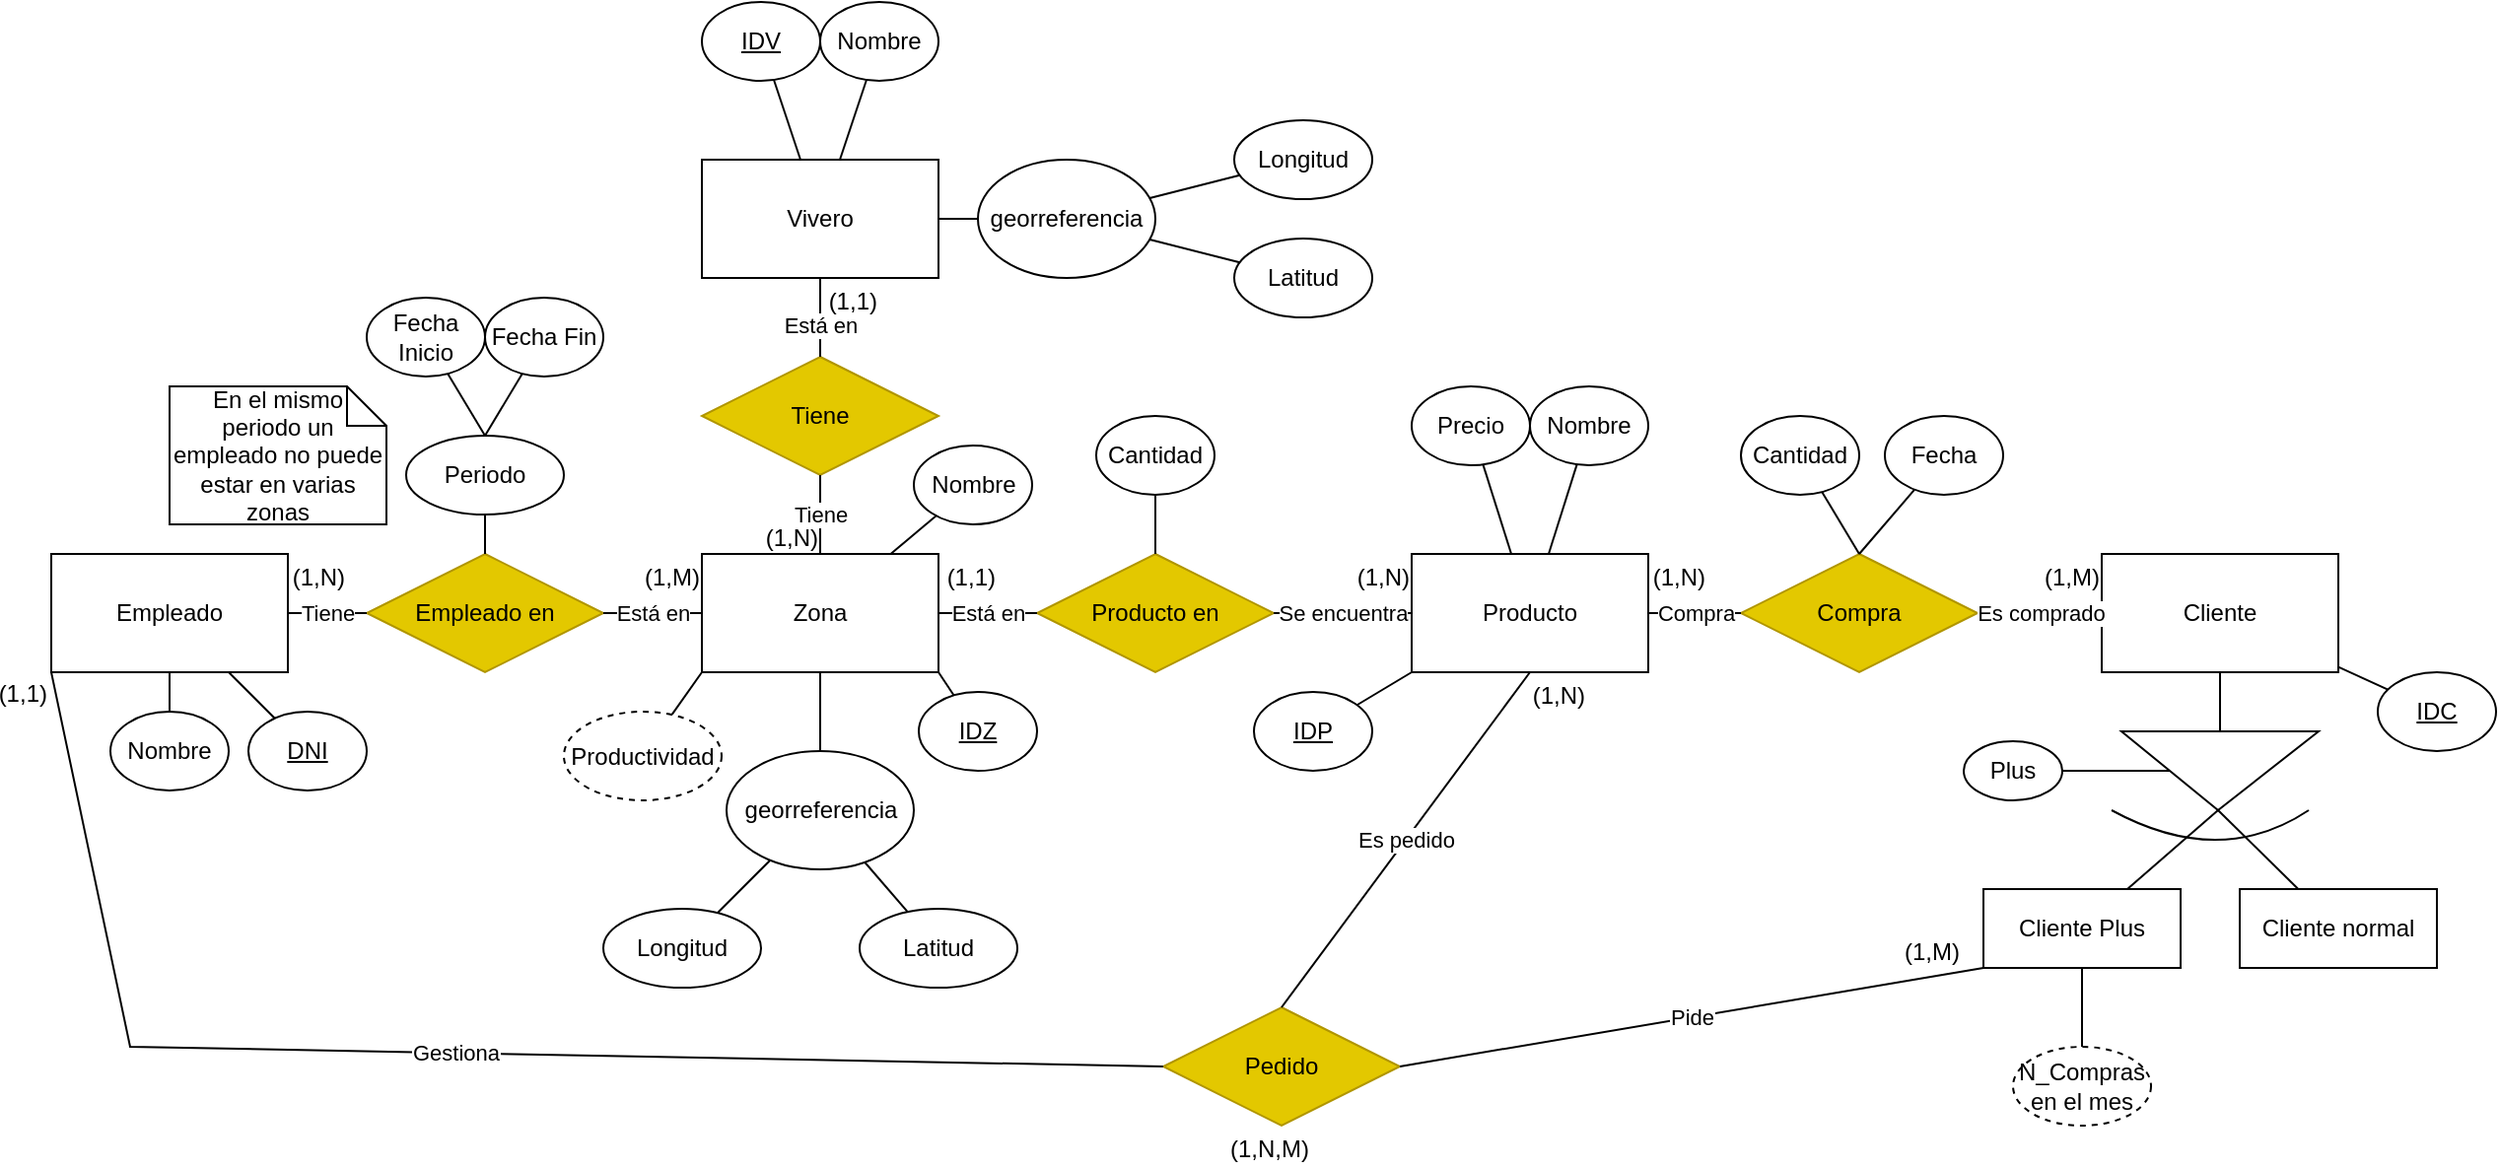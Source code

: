 <mxfile version="28.2.5">
  <diagram name="Página-1" id="V92zcD2vOnlLnLeZivpW">
    <mxGraphModel grid="1" page="1" gridSize="10" guides="1" tooltips="1" connect="1" arrows="0" fold="1" pageScale="1" pageWidth="827" pageHeight="1169" math="0" shadow="0">
      <root>
        <mxCell id="0" />
        <mxCell id="1" parent="0" />
        <mxCell id="7g4b1GdiM3nZxEfnWAcN-1" value="Zona" style="whiteSpace=wrap;html=1;" vertex="1" parent="1">
          <mxGeometry x="180" y="90" width="120" height="60" as="geometry" />
        </mxCell>
        <mxCell id="7g4b1GdiM3nZxEfnWAcN-3" value="georreferencia" style="ellipse;whiteSpace=wrap;html=1;align=center;" vertex="1" parent="1">
          <mxGeometry x="192.5" y="190" width="95" height="60" as="geometry" />
        </mxCell>
        <mxCell id="7g4b1GdiM3nZxEfnWAcN-4" value="" style="endArrow=none;html=1;rounded=0;" edge="1" parent="1" source="7g4b1GdiM3nZxEfnWAcN-3" target="7g4b1GdiM3nZxEfnWAcN-1">
          <mxGeometry relative="1" as="geometry">
            <mxPoint x="400" y="220" as="sourcePoint" />
            <mxPoint x="560" y="220" as="targetPoint" />
          </mxGeometry>
        </mxCell>
        <mxCell id="7g4b1GdiM3nZxEfnWAcN-5" value="Longitud" style="ellipse;whiteSpace=wrap;html=1;align=center;" vertex="1" parent="1">
          <mxGeometry x="130" y="270" width="80" height="40" as="geometry" />
        </mxCell>
        <mxCell id="7g4b1GdiM3nZxEfnWAcN-6" value="Latitud" style="ellipse;whiteSpace=wrap;html=1;align=center;" vertex="1" parent="1">
          <mxGeometry x="260" y="270" width="80" height="40" as="geometry" />
        </mxCell>
        <mxCell id="7g4b1GdiM3nZxEfnWAcN-7" value="" style="endArrow=none;html=1;rounded=0;" edge="1" parent="1" source="7g4b1GdiM3nZxEfnWAcN-6" target="7g4b1GdiM3nZxEfnWAcN-3">
          <mxGeometry relative="1" as="geometry">
            <mxPoint x="239" y="200" as="sourcePoint" />
            <mxPoint x="246" y="160" as="targetPoint" />
          </mxGeometry>
        </mxCell>
        <mxCell id="7g4b1GdiM3nZxEfnWAcN-8" value="" style="endArrow=none;html=1;rounded=0;" edge="1" parent="1" source="7g4b1GdiM3nZxEfnWAcN-5" target="7g4b1GdiM3nZxEfnWAcN-3">
          <mxGeometry relative="1" as="geometry">
            <mxPoint x="255" y="300" as="sourcePoint" />
            <mxPoint x="243" y="260" as="targetPoint" />
          </mxGeometry>
        </mxCell>
        <mxCell id="7g4b1GdiM3nZxEfnWAcN-9" value="Producto" style="whiteSpace=wrap;html=1;" vertex="1" parent="1">
          <mxGeometry x="540" y="90" width="120" height="60" as="geometry" />
        </mxCell>
        <mxCell id="7g4b1GdiM3nZxEfnWAcN-11" value="Producto en" style="shape=rhombus;perimeter=rhombusPerimeter;whiteSpace=wrap;html=1;align=center;fillColor=light-dark(#E3C800,#ECB900);fontColor=#000000;strokeColor=#B09500;" vertex="1" parent="1">
          <mxGeometry x="350" y="90" width="120" height="60" as="geometry" />
        </mxCell>
        <mxCell id="7g4b1GdiM3nZxEfnWAcN-12" value="Se encuentra" style="endArrow=none;html=1;rounded=0;exitX=1;exitY=0.5;exitDx=0;exitDy=0;" edge="1" parent="1" source="7g4b1GdiM3nZxEfnWAcN-11" target="7g4b1GdiM3nZxEfnWAcN-9">
          <mxGeometry relative="1" as="geometry">
            <mxPoint x="540" y="140" as="sourcePoint" />
            <mxPoint x="560" y="220" as="targetPoint" />
          </mxGeometry>
        </mxCell>
        <mxCell id="7g4b1GdiM3nZxEfnWAcN-13" value="(1,N)" style="resizable=0;html=1;whiteSpace=wrap;align=right;verticalAlign=bottom;" connectable="0" vertex="1" parent="7g4b1GdiM3nZxEfnWAcN-12">
          <mxGeometry x="1" relative="1" as="geometry">
            <mxPoint y="-10" as="offset" />
          </mxGeometry>
        </mxCell>
        <mxCell id="7g4b1GdiM3nZxEfnWAcN-14" value="Está en" style="endArrow=none;html=1;rounded=0;exitX=0;exitY=0.5;exitDx=0;exitDy=0;" edge="1" parent="1" source="7g4b1GdiM3nZxEfnWAcN-11" target="7g4b1GdiM3nZxEfnWAcN-1">
          <mxGeometry relative="1" as="geometry">
            <mxPoint x="520" y="130" as="sourcePoint" />
            <mxPoint x="640" y="130" as="targetPoint" />
          </mxGeometry>
        </mxCell>
        <mxCell id="7g4b1GdiM3nZxEfnWAcN-15" value="(1,1)" style="resizable=0;html=1;whiteSpace=wrap;align=right;verticalAlign=bottom;" connectable="0" vertex="1" parent="7g4b1GdiM3nZxEfnWAcN-14">
          <mxGeometry x="1" relative="1" as="geometry">
            <mxPoint x="30" y="-10" as="offset" />
          </mxGeometry>
        </mxCell>
        <mxCell id="7g4b1GdiM3nZxEfnWAcN-16" value="Empleado" style="whiteSpace=wrap;html=1;" vertex="1" parent="1">
          <mxGeometry x="-150" y="90" width="120" height="60" as="geometry" />
        </mxCell>
        <mxCell id="7g4b1GdiM3nZxEfnWAcN-17" value="Empleado en" style="shape=rhombus;perimeter=rhombusPerimeter;whiteSpace=wrap;html=1;align=center;fillColor=light-dark(#E3C800,#ECB900);fontColor=#000000;strokeColor=#B09500;" vertex="1" parent="1">
          <mxGeometry x="10" y="90" width="120" height="60" as="geometry" />
        </mxCell>
        <mxCell id="7g4b1GdiM3nZxEfnWAcN-18" value="Está en" style="endArrow=none;html=1;rounded=0;exitX=1;exitY=0.5;exitDx=0;exitDy=0;entryX=0;entryY=0.5;entryDx=0;entryDy=0;" edge="1" parent="1" source="7g4b1GdiM3nZxEfnWAcN-17" target="7g4b1GdiM3nZxEfnWAcN-1">
          <mxGeometry relative="1" as="geometry">
            <mxPoint x="165" y="140" as="sourcePoint" />
            <mxPoint x="185" y="100" as="targetPoint" />
          </mxGeometry>
        </mxCell>
        <mxCell id="7g4b1GdiM3nZxEfnWAcN-19" value="(1,M)" style="resizable=0;html=1;whiteSpace=wrap;align=right;verticalAlign=bottom;" connectable="0" vertex="1" parent="7g4b1GdiM3nZxEfnWAcN-18">
          <mxGeometry x="1" relative="1" as="geometry">
            <mxPoint y="-10" as="offset" />
          </mxGeometry>
        </mxCell>
        <mxCell id="7g4b1GdiM3nZxEfnWAcN-20" value="Tiene" style="endArrow=none;html=1;rounded=0;exitX=0;exitY=0.5;exitDx=0;exitDy=0;entryX=1;entryY=0.5;entryDx=0;entryDy=0;" edge="1" parent="1" source="7g4b1GdiM3nZxEfnWAcN-17" target="7g4b1GdiM3nZxEfnWAcN-16">
          <mxGeometry relative="1" as="geometry">
            <mxPoint x="145" y="130" as="sourcePoint" />
            <mxPoint x="-15" y="100" as="targetPoint" />
          </mxGeometry>
        </mxCell>
        <mxCell id="7g4b1GdiM3nZxEfnWAcN-21" value="(1,N)" style="resizable=0;html=1;whiteSpace=wrap;align=right;verticalAlign=bottom;" connectable="0" vertex="1" parent="7g4b1GdiM3nZxEfnWAcN-20">
          <mxGeometry x="1" relative="1" as="geometry">
            <mxPoint x="30" y="-10" as="offset" />
          </mxGeometry>
        </mxCell>
        <mxCell id="7g4b1GdiM3nZxEfnWAcN-24" value="Vivero" style="whiteSpace=wrap;html=1;" vertex="1" parent="1">
          <mxGeometry x="180" y="-110" width="120" height="60" as="geometry" />
        </mxCell>
        <mxCell id="7g4b1GdiM3nZxEfnWAcN-25" value="Tiene" style="shape=rhombus;perimeter=rhombusPerimeter;whiteSpace=wrap;html=1;align=center;fillColor=light-dark(#E3C800,#ECB900);fontColor=#000000;strokeColor=#B09500;" vertex="1" parent="1">
          <mxGeometry x="180" y="-10" width="120" height="60" as="geometry" />
        </mxCell>
        <mxCell id="7g4b1GdiM3nZxEfnWAcN-26" value="Tiene" style="endArrow=none;html=1;rounded=0;exitX=0.5;exitY=1;exitDx=0;exitDy=0;entryX=0.5;entryY=0;entryDx=0;entryDy=0;" edge="1" parent="1" source="7g4b1GdiM3nZxEfnWAcN-25" target="7g4b1GdiM3nZxEfnWAcN-1">
          <mxGeometry relative="1" as="geometry">
            <mxPoint x="160" y="40" as="sourcePoint" />
            <mxPoint x="175" y="20" as="targetPoint" />
          </mxGeometry>
        </mxCell>
        <mxCell id="7g4b1GdiM3nZxEfnWAcN-27" value="(1,N)" style="resizable=0;html=1;whiteSpace=wrap;align=right;verticalAlign=bottom;" connectable="0" vertex="1" parent="7g4b1GdiM3nZxEfnWAcN-26">
          <mxGeometry x="1" relative="1" as="geometry">
            <mxPoint as="offset" />
          </mxGeometry>
        </mxCell>
        <mxCell id="7g4b1GdiM3nZxEfnWAcN-28" value="Está en" style="endArrow=none;html=1;rounded=0;exitX=0.5;exitY=0;exitDx=0;exitDy=0;entryX=0.5;entryY=1;entryDx=0;entryDy=0;" edge="1" parent="1" source="7g4b1GdiM3nZxEfnWAcN-25" target="7g4b1GdiM3nZxEfnWAcN-24">
          <mxGeometry x="-0.2" relative="1" as="geometry">
            <mxPoint x="140" y="30" as="sourcePoint" />
            <mxPoint x="-35" y="20" as="targetPoint" />
            <mxPoint as="offset" />
          </mxGeometry>
        </mxCell>
        <mxCell id="7g4b1GdiM3nZxEfnWAcN-29" value="(1,1)" style="resizable=0;html=1;whiteSpace=wrap;align=right;verticalAlign=bottom;" connectable="0" vertex="1" parent="7g4b1GdiM3nZxEfnWAcN-28">
          <mxGeometry x="1" relative="1" as="geometry">
            <mxPoint x="30" y="20" as="offset" />
          </mxGeometry>
        </mxCell>
        <mxCell id="7g4b1GdiM3nZxEfnWAcN-34" value="IDV" style="ellipse;whiteSpace=wrap;html=1;align=center;fontStyle=4;" vertex="1" parent="1">
          <mxGeometry x="180" y="-190" width="60" height="40" as="geometry" />
        </mxCell>
        <mxCell id="7g4b1GdiM3nZxEfnWAcN-35" value="" style="endArrow=none;html=1;rounded=0;" edge="1" parent="1" source="7g4b1GdiM3nZxEfnWAcN-34" target="7g4b1GdiM3nZxEfnWAcN-24">
          <mxGeometry relative="1" as="geometry">
            <mxPoint x="250" y="200" as="sourcePoint" />
            <mxPoint x="250" y="160" as="targetPoint" />
          </mxGeometry>
        </mxCell>
        <mxCell id="7g4b1GdiM3nZxEfnWAcN-36" value="IDZ" style="ellipse;whiteSpace=wrap;html=1;align=center;fontStyle=4;" vertex="1" parent="1">
          <mxGeometry x="290" y="160" width="60" height="40" as="geometry" />
        </mxCell>
        <mxCell id="7g4b1GdiM3nZxEfnWAcN-37" value="" style="endArrow=none;html=1;rounded=0;entryX=1;entryY=1;entryDx=0;entryDy=0;" edge="1" parent="1" source="7g4b1GdiM3nZxEfnWAcN-36" target="7g4b1GdiM3nZxEfnWAcN-1">
          <mxGeometry relative="1" as="geometry">
            <mxPoint x="250" y="200" as="sourcePoint" />
            <mxPoint x="250" y="160" as="targetPoint" />
          </mxGeometry>
        </mxCell>
        <mxCell id="7g4b1GdiM3nZxEfnWAcN-38" value="IDP" style="ellipse;whiteSpace=wrap;html=1;align=center;fontStyle=4;" vertex="1" parent="1">
          <mxGeometry x="460" y="160" width="60" height="40" as="geometry" />
        </mxCell>
        <mxCell id="7g4b1GdiM3nZxEfnWAcN-39" value="" style="endArrow=none;html=1;rounded=0;entryX=0;entryY=1;entryDx=0;entryDy=0;" edge="1" parent="1" source="7g4b1GdiM3nZxEfnWAcN-38" target="7g4b1GdiM3nZxEfnWAcN-9">
          <mxGeometry relative="1" as="geometry">
            <mxPoint x="318" y="172" as="sourcePoint" />
            <mxPoint x="310" y="160" as="targetPoint" />
          </mxGeometry>
        </mxCell>
        <mxCell id="7g4b1GdiM3nZxEfnWAcN-40" value="DNI" style="ellipse;whiteSpace=wrap;html=1;align=center;fontStyle=4;" vertex="1" parent="1">
          <mxGeometry x="-50" y="170" width="60" height="40" as="geometry" />
        </mxCell>
        <mxCell id="7g4b1GdiM3nZxEfnWAcN-41" value="" style="endArrow=none;html=1;rounded=0;" edge="1" parent="1" source="7g4b1GdiM3nZxEfnWAcN-40" target="7g4b1GdiM3nZxEfnWAcN-16">
          <mxGeometry relative="1" as="geometry">
            <mxPoint x="522" y="177" as="sourcePoint" />
            <mxPoint x="550" y="160" as="targetPoint" />
          </mxGeometry>
        </mxCell>
        <mxCell id="7g4b1GdiM3nZxEfnWAcN-43" value="Cantidad" style="ellipse;whiteSpace=wrap;html=1;align=center;" vertex="1" parent="1">
          <mxGeometry x="380" y="20" width="60" height="40" as="geometry" />
        </mxCell>
        <mxCell id="7g4b1GdiM3nZxEfnWAcN-44" value="" style="endArrow=none;html=1;rounded=0;exitX=0.5;exitY=0;exitDx=0;exitDy=0;" edge="1" parent="1" source="7g4b1GdiM3nZxEfnWAcN-11" target="7g4b1GdiM3nZxEfnWAcN-43">
          <mxGeometry relative="1" as="geometry">
            <mxPoint x="522" y="177" as="sourcePoint" />
            <mxPoint x="550" y="160" as="targetPoint" />
          </mxGeometry>
        </mxCell>
        <mxCell id="7g4b1GdiM3nZxEfnWAcN-45" value="Fecha Inicio" style="ellipse;whiteSpace=wrap;html=1;align=center;" vertex="1" parent="1">
          <mxGeometry x="10" y="-40" width="60" height="40" as="geometry" />
        </mxCell>
        <mxCell id="7g4b1GdiM3nZxEfnWAcN-46" value="" style="endArrow=none;html=1;rounded=0;exitX=0.5;exitY=0;exitDx=0;exitDy=0;" edge="1" parent="1" target="7g4b1GdiM3nZxEfnWAcN-45">
          <mxGeometry relative="1" as="geometry">
            <mxPoint x="70" y="30" as="sourcePoint" />
            <mxPoint x="420" y="10" as="targetPoint" />
          </mxGeometry>
        </mxCell>
        <mxCell id="7g4b1GdiM3nZxEfnWAcN-53" value="Fecha Fin" style="ellipse;whiteSpace=wrap;html=1;align=center;" vertex="1" parent="1">
          <mxGeometry x="70" y="-40" width="60" height="40" as="geometry" />
        </mxCell>
        <mxCell id="7g4b1GdiM3nZxEfnWAcN-54" value="" style="endArrow=none;html=1;rounded=0;exitX=0.5;exitY=0;exitDx=0;exitDy=0;" edge="1" parent="1" target="7g4b1GdiM3nZxEfnWAcN-53">
          <mxGeometry relative="1" as="geometry">
            <mxPoint x="70" y="30" as="sourcePoint" />
            <mxPoint x="61" y="9" as="targetPoint" />
          </mxGeometry>
        </mxCell>
        <mxCell id="7g4b1GdiM3nZxEfnWAcN-57" value="" style="endArrow=none;html=1;rounded=0;entryX=0;entryY=1;entryDx=0;entryDy=0;" edge="1" parent="1" source="v3AyZLTEA6Vny2VgvtsF-7" target="7g4b1GdiM3nZxEfnWAcN-1">
          <mxGeometry relative="1" as="geometry">
            <mxPoint x="157.889" y="172.111" as="sourcePoint" />
            <mxPoint x="310" y="160" as="targetPoint" />
          </mxGeometry>
        </mxCell>
        <mxCell id="7g4b1GdiM3nZxEfnWAcN-59" value="Periodo" style="ellipse;whiteSpace=wrap;html=1;align=center;" vertex="1" parent="1">
          <mxGeometry x="30" y="30" width="80" height="40" as="geometry" />
        </mxCell>
        <mxCell id="7g4b1GdiM3nZxEfnWAcN-60" value="" style="endArrow=none;html=1;rounded=0;exitX=0.5;exitY=0;exitDx=0;exitDy=0;" edge="1" parent="1" source="7g4b1GdiM3nZxEfnWAcN-17" target="7g4b1GdiM3nZxEfnWAcN-59">
          <mxGeometry relative="1" as="geometry">
            <mxPoint x="80" y="40" as="sourcePoint" />
            <mxPoint x="99" y="9" as="targetPoint" />
          </mxGeometry>
        </mxCell>
        <mxCell id="7g4b1GdiM3nZxEfnWAcN-61" value="En el mismo periodo un empleado no puede estar en varias zonas" style="shape=note;size=20;whiteSpace=wrap;html=1;" vertex="1" parent="1">
          <mxGeometry x="-90" y="5" width="110" height="70" as="geometry" />
        </mxCell>
        <mxCell id="7g4b1GdiM3nZxEfnWAcN-62" value="georreferencia" style="ellipse;whiteSpace=wrap;html=1;align=center;" vertex="1" parent="1">
          <mxGeometry x="320" y="-110" width="90" height="60" as="geometry" />
        </mxCell>
        <mxCell id="7g4b1GdiM3nZxEfnWAcN-63" value="Longitud" style="ellipse;whiteSpace=wrap;html=1;align=center;" vertex="1" parent="1">
          <mxGeometry x="450" y="-130" width="70" height="40" as="geometry" />
        </mxCell>
        <mxCell id="7g4b1GdiM3nZxEfnWAcN-64" value="Latitud" style="ellipse;whiteSpace=wrap;html=1;align=center;" vertex="1" parent="1">
          <mxGeometry x="450" y="-70" width="70" height="40" as="geometry" />
        </mxCell>
        <mxCell id="7g4b1GdiM3nZxEfnWAcN-65" value="" style="endArrow=none;html=1;rounded=0;" edge="1" parent="1" source="7g4b1GdiM3nZxEfnWAcN-64" target="7g4b1GdiM3nZxEfnWAcN-62">
          <mxGeometry relative="1" as="geometry">
            <mxPoint x="414" y="-110" as="sourcePoint" />
            <mxPoint x="421" y="-150" as="targetPoint" />
          </mxGeometry>
        </mxCell>
        <mxCell id="7g4b1GdiM3nZxEfnWAcN-66" value="" style="endArrow=none;html=1;rounded=0;" edge="1" parent="1" source="7g4b1GdiM3nZxEfnWAcN-63" target="7g4b1GdiM3nZxEfnWAcN-62">
          <mxGeometry relative="1" as="geometry">
            <mxPoint x="430" y="-10" as="sourcePoint" />
            <mxPoint x="418" y="-50" as="targetPoint" />
          </mxGeometry>
        </mxCell>
        <mxCell id="7g4b1GdiM3nZxEfnWAcN-67" value="" style="endArrow=none;html=1;rounded=0;exitX=1;exitY=0.5;exitDx=0;exitDy=0;entryX=0;entryY=0.5;entryDx=0;entryDy=0;" edge="1" parent="1" source="7g4b1GdiM3nZxEfnWAcN-24" target="7g4b1GdiM3nZxEfnWAcN-62">
          <mxGeometry relative="1" as="geometry">
            <mxPoint x="420" y="100" as="sourcePoint" />
            <mxPoint x="420" y="70" as="targetPoint" />
          </mxGeometry>
        </mxCell>
        <mxCell id="7g4b1GdiM3nZxEfnWAcN-69" value="Cliente" style="whiteSpace=wrap;html=1;" vertex="1" parent="1">
          <mxGeometry x="890" y="90" width="120" height="60" as="geometry" />
        </mxCell>
        <mxCell id="7g4b1GdiM3nZxEfnWAcN-70" value="Compra" style="shape=rhombus;perimeter=rhombusPerimeter;whiteSpace=wrap;html=1;align=center;fillColor=light-dark(#E3C800,#ECB900);fontColor=#000000;strokeColor=#B09500;" vertex="1" parent="1">
          <mxGeometry x="707" y="90" width="120" height="60" as="geometry" />
        </mxCell>
        <mxCell id="7g4b1GdiM3nZxEfnWAcN-71" value="Es comprado" style="endArrow=none;html=1;rounded=0;exitX=1;exitY=0.5;exitDx=0;exitDy=0;entryX=0;entryY=0.5;entryDx=0;entryDy=0;" edge="1" parent="1" source="7g4b1GdiM3nZxEfnWAcN-70" target="7g4b1GdiM3nZxEfnWAcN-69">
          <mxGeometry relative="1" as="geometry">
            <mxPoint x="890" y="48" as="sourcePoint" />
            <mxPoint x="890" y="28" as="targetPoint" />
          </mxGeometry>
        </mxCell>
        <mxCell id="7g4b1GdiM3nZxEfnWAcN-72" value="(1,M)" style="resizable=0;html=1;whiteSpace=wrap;align=right;verticalAlign=bottom;" connectable="0" vertex="1" parent="7g4b1GdiM3nZxEfnWAcN-71">
          <mxGeometry x="1" relative="1" as="geometry">
            <mxPoint y="-10" as="offset" />
          </mxGeometry>
        </mxCell>
        <mxCell id="7g4b1GdiM3nZxEfnWAcN-73" value="Compra" style="endArrow=none;html=1;rounded=0;exitX=0;exitY=0.5;exitDx=0;exitDy=0;entryX=1;entryY=0.5;entryDx=0;entryDy=0;" edge="1" parent="1" source="7g4b1GdiM3nZxEfnWAcN-70" target="7g4b1GdiM3nZxEfnWAcN-9">
          <mxGeometry relative="1" as="geometry">
            <mxPoint x="870" y="38" as="sourcePoint" />
            <mxPoint x="650" y="28" as="targetPoint" />
          </mxGeometry>
        </mxCell>
        <mxCell id="7g4b1GdiM3nZxEfnWAcN-74" value="(1,N)" style="resizable=0;html=1;whiteSpace=wrap;align=right;verticalAlign=bottom;" connectable="0" vertex="1" parent="7g4b1GdiM3nZxEfnWAcN-73">
          <mxGeometry x="1" relative="1" as="geometry">
            <mxPoint x="30" y="-10" as="offset" />
          </mxGeometry>
        </mxCell>
        <mxCell id="7g4b1GdiM3nZxEfnWAcN-76" value="Cantidad" style="ellipse;whiteSpace=wrap;html=1;align=center;" vertex="1" parent="1">
          <mxGeometry x="707" y="20" width="60" height="40" as="geometry" />
        </mxCell>
        <mxCell id="7g4b1GdiM3nZxEfnWAcN-77" value="" style="endArrow=none;html=1;rounded=0;exitX=0.5;exitY=0;exitDx=0;exitDy=0;" edge="1" parent="1" source="7g4b1GdiM3nZxEfnWAcN-70" target="7g4b1GdiM3nZxEfnWAcN-76">
          <mxGeometry relative="1" as="geometry">
            <mxPoint x="862" y="177" as="sourcePoint" />
            <mxPoint x="890" y="160" as="targetPoint" />
          </mxGeometry>
        </mxCell>
        <mxCell id="7g4b1GdiM3nZxEfnWAcN-78" value="IDC" style="ellipse;whiteSpace=wrap;html=1;align=center;fontStyle=4;" vertex="1" parent="1">
          <mxGeometry x="1030" y="150" width="60" height="40" as="geometry" />
        </mxCell>
        <mxCell id="7g4b1GdiM3nZxEfnWAcN-79" value="" style="endArrow=none;html=1;rounded=0;" edge="1" parent="1" source="7g4b1GdiM3nZxEfnWAcN-78" target="7g4b1GdiM3nZxEfnWAcN-69">
          <mxGeometry relative="1" as="geometry">
            <mxPoint x="522" y="177" as="sourcePoint" />
            <mxPoint x="550" y="160" as="targetPoint" />
          </mxGeometry>
        </mxCell>
        <mxCell id="7g4b1GdiM3nZxEfnWAcN-86" value="N_Compras en el mes" style="ellipse;whiteSpace=wrap;html=1;align=center;dashed=1;" vertex="1" parent="1">
          <mxGeometry x="845" y="340" width="70" height="40" as="geometry" />
        </mxCell>
        <mxCell id="7g4b1GdiM3nZxEfnWAcN-87" value="Fecha" style="ellipse;whiteSpace=wrap;html=1;align=center;" vertex="1" parent="1">
          <mxGeometry x="780" y="20" width="60" height="40" as="geometry" />
        </mxCell>
        <mxCell id="7g4b1GdiM3nZxEfnWAcN-88" value="" style="endArrow=none;html=1;rounded=0;exitX=0.5;exitY=0;exitDx=0;exitDy=0;" edge="1" parent="1" source="7g4b1GdiM3nZxEfnWAcN-70" target="7g4b1GdiM3nZxEfnWAcN-87">
          <mxGeometry relative="1" as="geometry">
            <mxPoint x="800" y="80" as="sourcePoint" />
            <mxPoint x="758" y="69" as="targetPoint" />
          </mxGeometry>
        </mxCell>
        <mxCell id="lGhW5qpBPsiUS62B-tI7-1" value="Plus" style="ellipse;whiteSpace=wrap;html=1;align=center;rounded=0;" vertex="1" parent="1">
          <mxGeometry x="820" y="185" width="50" height="30" as="geometry" />
        </mxCell>
        <mxCell id="lGhW5qpBPsiUS62B-tI7-2" value="" style="verticalLabelPosition=bottom;verticalAlign=top;html=1;shape=mxgraph.basic.acute_triangle;dx=0.51;rotation=-180;" vertex="1" parent="1">
          <mxGeometry x="900" y="180" width="100" height="40" as="geometry" />
        </mxCell>
        <mxCell id="lGhW5qpBPsiUS62B-tI7-3" value="" style="endArrow=none;html=1;curved=1;" edge="1" parent="1">
          <mxGeometry width="50" height="50" relative="1" as="geometry">
            <mxPoint x="895" y="220" as="sourcePoint" />
            <mxPoint x="995" y="220" as="targetPoint" />
            <Array as="points">
              <mxPoint x="950" y="250" />
            </Array>
          </mxGeometry>
        </mxCell>
        <mxCell id="lGhW5qpBPsiUS62B-tI7-4" value="" style="endArrow=none;html=1;curved=1;entryX=1;entryY=0.5;entryDx=0;entryDy=0;exitX=0;exitY=0;exitDx=75.5;exitDy=20;exitPerimeter=0;" edge="1" parent="1" source="lGhW5qpBPsiUS62B-tI7-2" target="lGhW5qpBPsiUS62B-tI7-1">
          <mxGeometry width="50" height="50" relative="1" as="geometry">
            <mxPoint x="1100" y="185" as="sourcePoint" />
            <mxPoint x="1150" y="135" as="targetPoint" />
          </mxGeometry>
        </mxCell>
        <mxCell id="lGhW5qpBPsiUS62B-tI7-5" value="Cliente normal" style="whiteSpace=wrap;html=1;align=center;rounded=0;" vertex="1" parent="1">
          <mxGeometry x="960" y="260" width="100" height="40" as="geometry" />
        </mxCell>
        <mxCell id="lGhW5qpBPsiUS62B-tI7-6" value="Cliente Plus" style="whiteSpace=wrap;html=1;align=center;rounded=0;" vertex="1" parent="1">
          <mxGeometry x="830" y="260" width="100" height="40" as="geometry" />
        </mxCell>
        <mxCell id="lGhW5qpBPsiUS62B-tI7-7" value="" style="endArrow=none;html=1;curved=1;exitX=0;exitY=0;exitDx=51;exitDy=0;exitPerimeter=0;" edge="1" parent="1" source="lGhW5qpBPsiUS62B-tI7-2" target="lGhW5qpBPsiUS62B-tI7-5">
          <mxGeometry width="50" height="50" relative="1" as="geometry">
            <mxPoint x="960" y="220" as="sourcePoint" />
            <mxPoint x="1030" y="210" as="targetPoint" />
          </mxGeometry>
        </mxCell>
        <mxCell id="lGhW5qpBPsiUS62B-tI7-8" value="" style="endArrow=none;html=1;curved=1;exitX=0;exitY=0;exitDx=51;exitDy=0;exitPerimeter=0;" edge="1" parent="1" source="lGhW5qpBPsiUS62B-tI7-2" target="lGhW5qpBPsiUS62B-tI7-6">
          <mxGeometry width="50" height="50" relative="1" as="geometry">
            <mxPoint x="985" y="210" as="sourcePoint" />
            <mxPoint x="1015" y="280" as="targetPoint" />
          </mxGeometry>
        </mxCell>
        <mxCell id="lGhW5qpBPsiUS62B-tI7-9" value="" style="endArrow=none;html=1;curved=1;exitX=0.5;exitY=1;exitDx=0;exitDy=0;" edge="1" parent="1" source="7g4b1GdiM3nZxEfnWAcN-69" target="lGhW5qpBPsiUS62B-tI7-2">
          <mxGeometry width="50" height="50" relative="1" as="geometry">
            <mxPoint x="952" y="240" as="sourcePoint" />
            <mxPoint x="1017" y="360" as="targetPoint" />
          </mxGeometry>
        </mxCell>
        <mxCell id="lGhW5qpBPsiUS62B-tI7-17" value="" style="endArrow=none;html=1;curved=1;exitX=0.5;exitY=1;exitDx=0;exitDy=0;" edge="1" parent="1" source="lGhW5qpBPsiUS62B-tI7-6" target="7g4b1GdiM3nZxEfnWAcN-86">
          <mxGeometry width="50" height="50" relative="1" as="geometry">
            <mxPoint x="812" y="408" as="sourcePoint" />
            <mxPoint x="878.865" y="330.007" as="targetPoint" />
          </mxGeometry>
        </mxCell>
        <mxCell id="lGhW5qpBPsiUS62B-tI7-24" value="Pedido" style="shape=rhombus;perimeter=rhombusPerimeter;whiteSpace=wrap;html=1;align=center;fillColor=light-dark(#E3C800,#ECB900);fontColor=#000000;strokeColor=#B09500;" vertex="1" parent="1">
          <mxGeometry x="414" y="320" width="120" height="60" as="geometry" />
        </mxCell>
        <mxCell id="lGhW5qpBPsiUS62B-tI7-25" value="Pide" style="endArrow=none;html=1;rounded=0;exitX=1;exitY=0.5;exitDx=0;exitDy=0;entryX=0;entryY=1;entryDx=0;entryDy=0;" edge="1" parent="1" source="lGhW5qpBPsiUS62B-tI7-24" target="lGhW5qpBPsiUS62B-tI7-6">
          <mxGeometry relative="1" as="geometry">
            <mxPoint x="570" y="431" as="sourcePoint" />
            <mxPoint x="570" y="503" as="targetPoint" />
          </mxGeometry>
        </mxCell>
        <mxCell id="lGhW5qpBPsiUS62B-tI7-26" value="(1,M)" style="resizable=0;html=1;whiteSpace=wrap;align=right;verticalAlign=bottom;" connectable="0" vertex="1" parent="lGhW5qpBPsiUS62B-tI7-25">
          <mxGeometry x="1" relative="1" as="geometry">
            <mxPoint x="-10" as="offset" />
          </mxGeometry>
        </mxCell>
        <mxCell id="lGhW5qpBPsiUS62B-tI7-27" value="Gestiona" style="endArrow=none;html=1;rounded=0;exitX=0;exitY=0.5;exitDx=0;exitDy=0;entryX=0;entryY=1;entryDx=0;entryDy=0;" edge="1" parent="1" source="lGhW5qpBPsiUS62B-tI7-24" target="7g4b1GdiM3nZxEfnWAcN-16">
          <mxGeometry relative="1" as="geometry">
            <mxPoint x="550" y="421" as="sourcePoint" />
            <mxPoint x="340" y="503" as="targetPoint" />
            <Array as="points">
              <mxPoint x="-110" y="340" />
            </Array>
          </mxGeometry>
        </mxCell>
        <mxCell id="lGhW5qpBPsiUS62B-tI7-28" value="(1,1)" style="resizable=0;html=1;whiteSpace=wrap;align=right;verticalAlign=bottom;" connectable="0" vertex="1" parent="lGhW5qpBPsiUS62B-tI7-27">
          <mxGeometry x="1" relative="1" as="geometry">
            <mxPoint y="20" as="offset" />
          </mxGeometry>
        </mxCell>
        <mxCell id="lGhW5qpBPsiUS62B-tI7-32" value="Es pedido" style="endArrow=none;html=1;rounded=0;exitX=0.5;exitY=0;exitDx=0;exitDy=0;entryX=0.5;entryY=1;entryDx=0;entryDy=0;" edge="1" parent="1" source="lGhW5qpBPsiUS62B-tI7-24" target="7g4b1GdiM3nZxEfnWAcN-9">
          <mxGeometry relative="1" as="geometry">
            <mxPoint x="450" y="513" as="sourcePoint" />
            <mxPoint x="603" y="190" as="targetPoint" />
          </mxGeometry>
        </mxCell>
        <mxCell id="lGhW5qpBPsiUS62B-tI7-33" value="(1,N)" style="resizable=0;html=1;whiteSpace=wrap;align=right;verticalAlign=bottom;" connectable="0" vertex="1" parent="lGhW5qpBPsiUS62B-tI7-32">
          <mxGeometry x="1" relative="1" as="geometry">
            <mxPoint x="30" y="20" as="offset" />
          </mxGeometry>
        </mxCell>
        <mxCell id="v3AyZLTEA6Vny2VgvtsF-13" value="(1,N,M)" style="resizable=0;html=1;whiteSpace=wrap;align=right;verticalAlign=bottom;" connectable="0" vertex="1" parent="lGhW5qpBPsiUS62B-tI7-32">
          <mxGeometry x="1" relative="1" as="geometry">
            <mxPoint x="-110" y="250" as="offset" />
          </mxGeometry>
        </mxCell>
        <mxCell id="v3AyZLTEA6Vny2VgvtsF-1" value="Precio" style="ellipse;whiteSpace=wrap;html=1;align=center;" vertex="1" parent="1">
          <mxGeometry x="540" y="5" width="60" height="40" as="geometry" />
        </mxCell>
        <mxCell id="v3AyZLTEA6Vny2VgvtsF-2" value="" style="endArrow=none;html=1;rounded=0;" edge="1" parent="1" source="7g4b1GdiM3nZxEfnWAcN-9" target="v3AyZLTEA6Vny2VgvtsF-1">
          <mxGeometry relative="1" as="geometry">
            <mxPoint x="589" y="75" as="sourcePoint" />
            <mxPoint x="420" y="55" as="targetPoint" />
          </mxGeometry>
        </mxCell>
        <mxCell id="v3AyZLTEA6Vny2VgvtsF-3" value="Nombre" style="ellipse;whiteSpace=wrap;html=1;align=center;" vertex="1" parent="1">
          <mxGeometry x="600" y="5" width="60" height="40" as="geometry" />
        </mxCell>
        <mxCell id="v3AyZLTEA6Vny2VgvtsF-4" value="" style="endArrow=none;html=1;rounded=0;" edge="1" parent="1" source="7g4b1GdiM3nZxEfnWAcN-9" target="v3AyZLTEA6Vny2VgvtsF-3">
          <mxGeometry relative="1" as="geometry">
            <mxPoint x="611" y="75" as="sourcePoint" />
            <mxPoint x="587" y="54" as="targetPoint" />
          </mxGeometry>
        </mxCell>
        <mxCell id="v3AyZLTEA6Vny2VgvtsF-5" value="Nombre" style="ellipse;whiteSpace=wrap;html=1;align=center;" vertex="1" parent="1">
          <mxGeometry x="-120" y="170" width="60" height="40" as="geometry" />
        </mxCell>
        <mxCell id="v3AyZLTEA6Vny2VgvtsF-6" value="" style="endArrow=none;html=1;rounded=0;" edge="1" parent="1" source="v3AyZLTEA6Vny2VgvtsF-5" target="7g4b1GdiM3nZxEfnWAcN-16">
          <mxGeometry relative="1" as="geometry">
            <mxPoint x="-157" y="92" as="sourcePoint" />
            <mxPoint x="-140" y="100" as="targetPoint" />
          </mxGeometry>
        </mxCell>
        <mxCell id="v3AyZLTEA6Vny2VgvtsF-7" value="Productividad" style="ellipse;whiteSpace=wrap;html=1;align=center;dashed=1;" vertex="1" parent="1">
          <mxGeometry x="110" y="170" width="80" height="45" as="geometry" />
        </mxCell>
        <mxCell id="v3AyZLTEA6Vny2VgvtsF-8" value="Nombre" style="ellipse;whiteSpace=wrap;html=1;align=center;" vertex="1" parent="1">
          <mxGeometry x="287.5" y="35" width="60" height="40" as="geometry" />
        </mxCell>
        <mxCell id="v3AyZLTEA6Vny2VgvtsF-9" value="" style="endArrow=none;html=1;rounded=0;" edge="1" parent="1" source="7g4b1GdiM3nZxEfnWAcN-1" target="v3AyZLTEA6Vny2VgvtsF-8">
          <mxGeometry relative="1" as="geometry">
            <mxPoint x="299" y="125" as="sourcePoint" />
            <mxPoint x="277" y="89" as="targetPoint" />
          </mxGeometry>
        </mxCell>
        <mxCell id="v3AyZLTEA6Vny2VgvtsF-11" value="Nombre" style="ellipse;whiteSpace=wrap;html=1;align=center;" vertex="1" parent="1">
          <mxGeometry x="240" y="-190" width="60" height="40" as="geometry" />
        </mxCell>
        <mxCell id="v3AyZLTEA6Vny2VgvtsF-12" value="" style="endArrow=none;html=1;rounded=0;" edge="1" parent="1" source="7g4b1GdiM3nZxEfnWAcN-24" target="v3AyZLTEA6Vny2VgvtsF-11">
          <mxGeometry relative="1" as="geometry">
            <mxPoint x="299" y="-110" as="sourcePoint" />
            <mxPoint x="277" y="-146" as="targetPoint" />
          </mxGeometry>
        </mxCell>
      </root>
    </mxGraphModel>
  </diagram>
</mxfile>
